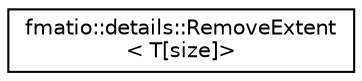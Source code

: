 digraph "Graphical Class Hierarchy"
{
 // LATEX_PDF_SIZE
  edge [fontname="Helvetica",fontsize="10",labelfontname="Helvetica",labelfontsize="10"];
  node [fontname="Helvetica",fontsize="10",shape=record];
  rankdir="LR";
  Node0 [label="fmatio::details::RemoveExtent\l\< T[size]\>",height=0.2,width=0.4,color="black", fillcolor="white", style="filled",URL="$structfmatio_1_1details_1_1RemoveExtent_3_01T_0fsize_0e_4.html",tooltip="Remove extent structure."];
}
